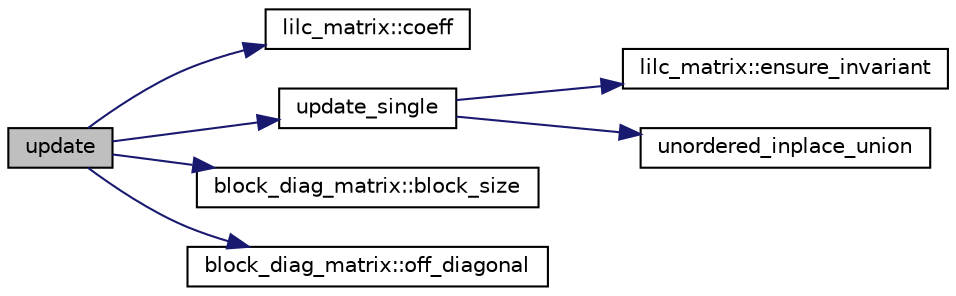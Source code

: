 digraph G
{
  edge [fontname="Helvetica",fontsize="10",labelfontname="Helvetica",labelfontsize="10"];
  node [fontname="Helvetica",fontsize="10",shape=record];
  rankdir="LR";
  Node1 [label="update",height=0.2,width=0.4,color="black", fillcolor="grey75", style="filled" fontcolor="black"];
  Node1 -> Node2 [color="midnightblue",fontsize="10",style="solid",fontname="Helvetica"];
  Node2 [label="lilc_matrix::coeff",height=0.2,width=0.4,color="black", fillcolor="white", style="filled",URL="$classlilc__matrix.html#a0e59d373ec514c8cb264da653d36f753",tooltip="Finds the (i,j)th coefficient of the matrix."];
  Node1 -> Node3 [color="midnightblue",fontsize="10",style="solid",fontname="Helvetica"];
  Node3 [label="update_single",height=0.2,width=0.4,color="black", fillcolor="white", style="filled",URL="$lilc__matrix__ildl__helpers_8h.html#a7a50201b361cb22dbd3cebe78ec44660"];
  Node3 -> Node4 [color="midnightblue",fontsize="10",style="solid",fontname="Helvetica"];
  Node4 [label="lilc_matrix::ensure_invariant",height=0.2,width=0.4,color="black", fillcolor="white", style="filled",URL="$classlilc__matrix.html#aa1d3045545357a8f33955a87dc55f3aa",tooltip="Ensures two the invariants observed by A.first and A.list are held."];
  Node3 -> Node5 [color="midnightblue",fontsize="10",style="solid",fontname="Helvetica"];
  Node5 [label="unordered_inplace_union",height=0.2,width=0.4,color="black", fillcolor="white", style="filled",URL="$lilc__matrix__ildl__helpers_8h.html#af0e67313612267ba689bc7625a691567",tooltip="Performs an inplace union of two unsorted lists (a and b), removing duplicates in the final list..."];
  Node1 -> Node6 [color="midnightblue",fontsize="10",style="solid",fontname="Helvetica"];
  Node6 [label="block_diag_matrix::block_size",height=0.2,width=0.4,color="black", fillcolor="white", style="filled",URL="$classblock__diag__matrix.html#ad2a00befe5b5c5718e222fa99cbbefd2"];
  Node1 -> Node7 [color="midnightblue",fontsize="10",style="solid",fontname="Helvetica"];
  Node7 [label="block_diag_matrix::off_diagonal",height=0.2,width=0.4,color="black", fillcolor="white", style="filled",URL="$classblock__diag__matrix.html#aa57572352da969e948428ad7521a1ce3"];
}
